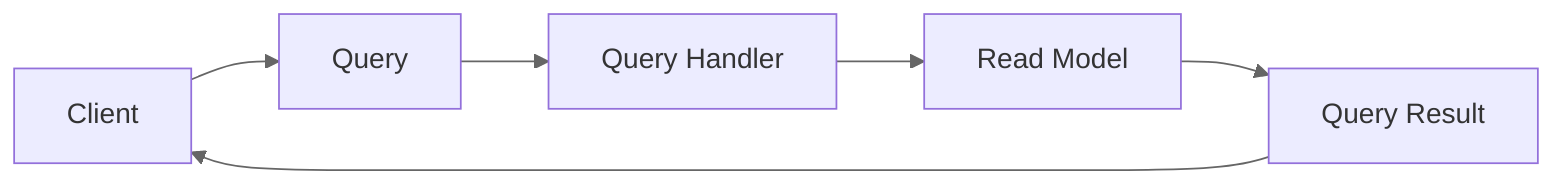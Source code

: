 %%{init: {'theme': 'default', 'themeVariables': { 'primaryColor': '#f5f5f5', 'primaryTextColor': '#333333', 'primaryBorderColor': '#cccccc', 'lineColor': '#666666', 'secondaryColor': '#f0f0f0', 'tertiaryColor': '#ffffff' }}}%%
flowchart LR
    A[Client] --> B[Query]
    B --> C[Query Handler]
    C --> D[Read Model]
    D --> E[Query Result]
    E --> A
